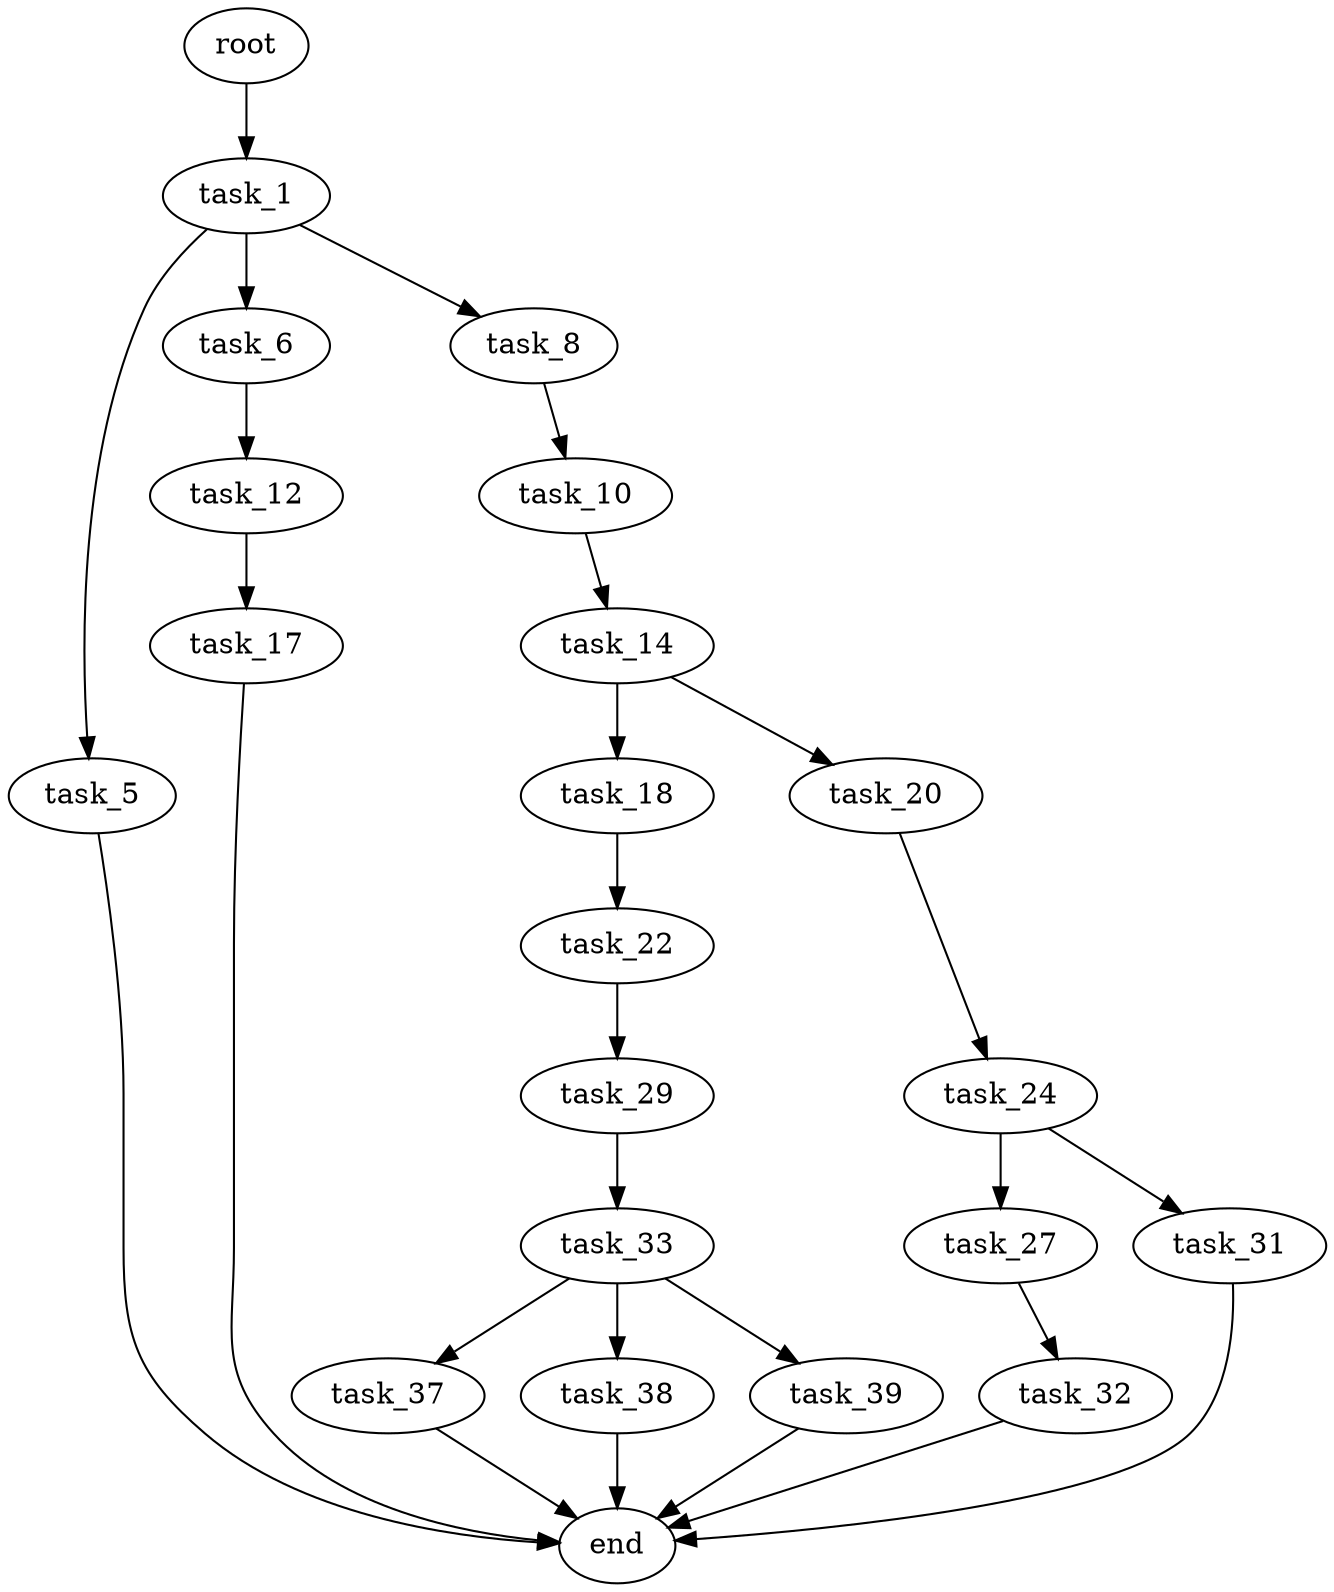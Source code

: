 digraph G {
  root [size="0.000000"];
  task_1 [size="34739991370.000000"];
  task_5 [size="98683829639.000000"];
  task_6 [size="1073741824000.000000"];
  task_8 [size="476835770262.000000"];
  task_10 [size="25709614953.000000"];
  task_12 [size="98282849970.000000"];
  task_14 [size="475735509951.000000"];
  task_17 [size="8597578400.000000"];
  task_18 [size="1738971200.000000"];
  task_20 [size="4235158507.000000"];
  task_22 [size="4663937902.000000"];
  task_24 [size="6235212603.000000"];
  task_27 [size="843217007625.000000"];
  task_29 [size="24263388448.000000"];
  task_31 [size="14445420435.000000"];
  task_32 [size="24211137629.000000"];
  task_33 [size="39729611028.000000"];
  task_37 [size="3125635673.000000"];
  task_38 [size="28202028872.000000"];
  task_39 [size="43122619542.000000"];
  end [size="0.000000"];

  root -> task_1 [size="1.000000"];
  task_1 -> task_5 [size="838860800.000000"];
  task_1 -> task_6 [size="838860800.000000"];
  task_1 -> task_8 [size="838860800.000000"];
  task_5 -> end [size="1.000000"];
  task_6 -> task_12 [size="838860800.000000"];
  task_8 -> task_10 [size="301989888.000000"];
  task_10 -> task_14 [size="679477248.000000"];
  task_12 -> task_17 [size="134217728.000000"];
  task_14 -> task_18 [size="679477248.000000"];
  task_14 -> task_20 [size="679477248.000000"];
  task_17 -> end [size="1.000000"];
  task_18 -> task_22 [size="33554432.000000"];
  task_20 -> task_24 [size="411041792.000000"];
  task_22 -> task_29 [size="134217728.000000"];
  task_24 -> task_27 [size="134217728.000000"];
  task_24 -> task_31 [size="134217728.000000"];
  task_27 -> task_32 [size="679477248.000000"];
  task_29 -> task_33 [size="838860800.000000"];
  task_31 -> end [size="1.000000"];
  task_32 -> end [size="1.000000"];
  task_33 -> task_37 [size="33554432.000000"];
  task_33 -> task_38 [size="33554432.000000"];
  task_33 -> task_39 [size="33554432.000000"];
  task_37 -> end [size="1.000000"];
  task_38 -> end [size="1.000000"];
  task_39 -> end [size="1.000000"];
}

